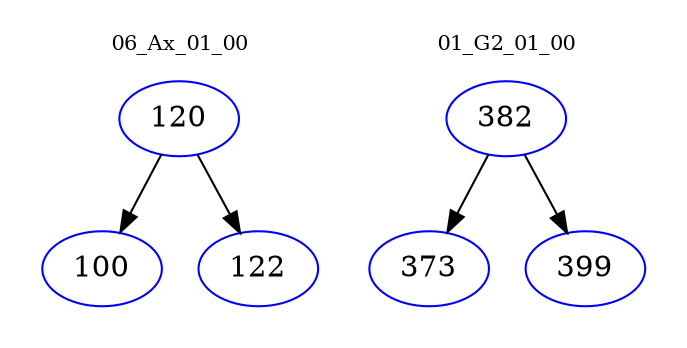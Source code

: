 digraph{
subgraph cluster_0 {
color = white
label = "06_Ax_01_00";
fontsize=10;
T0_120 [label="120", color="blue"]
T0_120 -> T0_100 [color="black"]
T0_100 [label="100", color="blue"]
T0_120 -> T0_122 [color="black"]
T0_122 [label="122", color="blue"]
}
subgraph cluster_1 {
color = white
label = "01_G2_01_00";
fontsize=10;
T1_382 [label="382", color="blue"]
T1_382 -> T1_373 [color="black"]
T1_373 [label="373", color="blue"]
T1_382 -> T1_399 [color="black"]
T1_399 [label="399", color="blue"]
}
}
